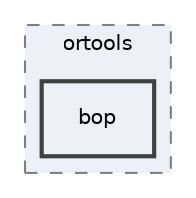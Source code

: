 digraph "bop"
{
 // LATEX_PDF_SIZE
  edge [fontname="Helvetica",fontsize="10",labelfontname="Helvetica",labelfontsize="10"];
  node [fontname="Helvetica",fontsize="10",shape=record];
  compound=true
  subgraph clusterdir_dd9e6105f85b4b8d1432afc92516bdf4 {
    graph [ bgcolor="#edf0f7", pencolor="grey50", style="filled,dashed,", label="ortools", fontname="Helvetica", fontsize="10", URL="dir_dd9e6105f85b4b8d1432afc92516bdf4.html"]
  dir_6804d82cb6633156717aea6b8b7998a4 [shape=box, label="bop", style="filled,bold,", fillcolor="#edf0f7", color="grey25", URL="dir_6804d82cb6633156717aea6b8b7998a4.html"];
  }
}
